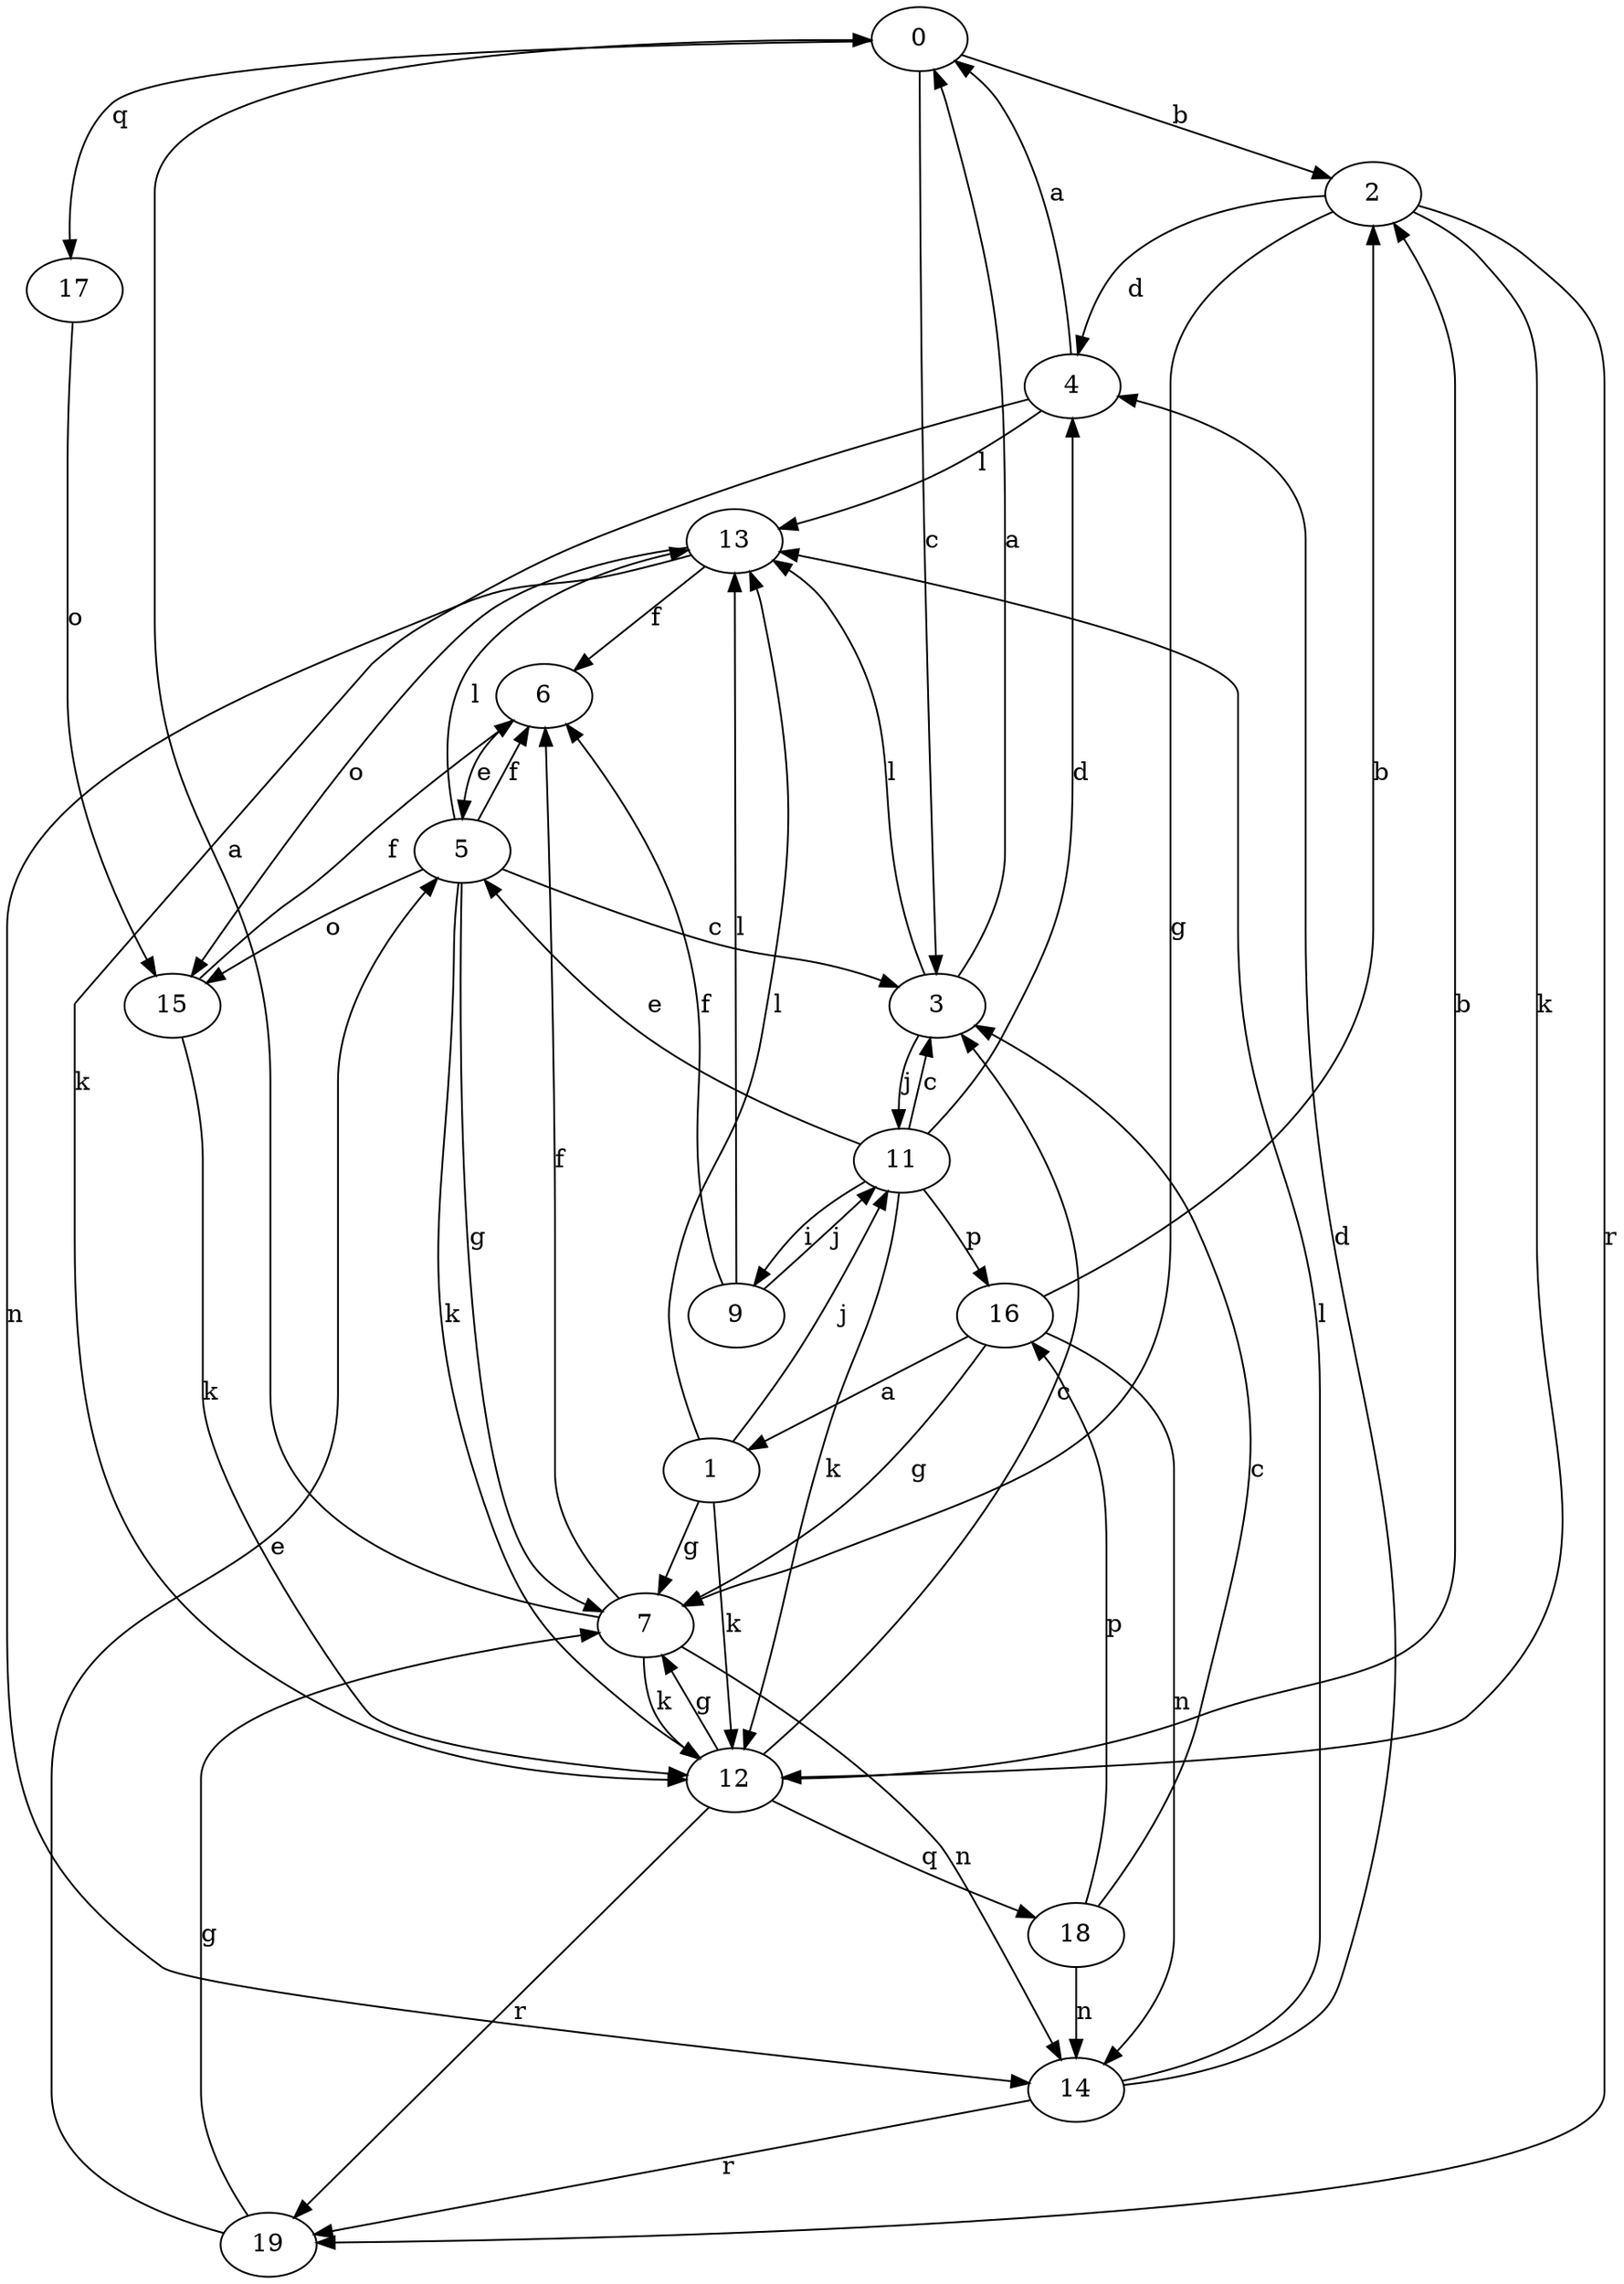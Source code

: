 strict digraph  {
0;
1;
2;
3;
4;
5;
6;
7;
9;
11;
12;
13;
14;
15;
16;
17;
18;
19;
0 -> 2  [label=b];
0 -> 3  [label=c];
0 -> 17  [label=q];
1 -> 7  [label=g];
1 -> 11  [label=j];
1 -> 12  [label=k];
1 -> 13  [label=l];
2 -> 4  [label=d];
2 -> 7  [label=g];
2 -> 12  [label=k];
2 -> 19  [label=r];
3 -> 0  [label=a];
3 -> 11  [label=j];
3 -> 13  [label=l];
4 -> 0  [label=a];
4 -> 12  [label=k];
4 -> 13  [label=l];
5 -> 3  [label=c];
5 -> 6  [label=f];
5 -> 7  [label=g];
5 -> 12  [label=k];
5 -> 13  [label=l];
5 -> 15  [label=o];
6 -> 5  [label=e];
7 -> 0  [label=a];
7 -> 6  [label=f];
7 -> 12  [label=k];
7 -> 14  [label=n];
9 -> 6  [label=f];
9 -> 11  [label=j];
9 -> 13  [label=l];
11 -> 3  [label=c];
11 -> 4  [label=d];
11 -> 5  [label=e];
11 -> 9  [label=i];
11 -> 12  [label=k];
11 -> 16  [label=p];
12 -> 2  [label=b];
12 -> 3  [label=c];
12 -> 7  [label=g];
12 -> 18  [label=q];
12 -> 19  [label=r];
13 -> 6  [label=f];
13 -> 14  [label=n];
13 -> 15  [label=o];
14 -> 4  [label=d];
14 -> 13  [label=l];
14 -> 19  [label=r];
15 -> 6  [label=f];
15 -> 12  [label=k];
16 -> 1  [label=a];
16 -> 2  [label=b];
16 -> 7  [label=g];
16 -> 14  [label=n];
17 -> 15  [label=o];
18 -> 3  [label=c];
18 -> 14  [label=n];
18 -> 16  [label=p];
19 -> 5  [label=e];
19 -> 7  [label=g];
}
